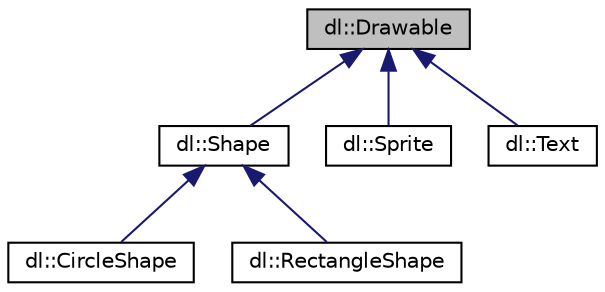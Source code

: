 digraph "dl::Drawable"
{
 // LATEX_PDF_SIZE
  edge [fontname="Helvetica",fontsize="10",labelfontname="Helvetica",labelfontsize="10"];
  node [fontname="Helvetica",fontsize="10",shape=record];
  Node1 [label="dl::Drawable",height=0.2,width=0.4,color="black", fillcolor="grey75", style="filled", fontcolor="black",tooltip=" "];
  Node1 -> Node2 [dir="back",color="midnightblue",fontsize="10",style="solid",fontname="Helvetica"];
  Node2 [label="dl::Shape",height=0.2,width=0.4,color="black", fillcolor="white", style="filled",URL="$classdl_1_1Shape.html",tooltip=" "];
  Node2 -> Node3 [dir="back",color="midnightblue",fontsize="10",style="solid",fontname="Helvetica"];
  Node3 [label="dl::CircleShape",height=0.2,width=0.4,color="black", fillcolor="white", style="filled",URL="$classdl_1_1CircleShape.html",tooltip="A circle shape."];
  Node2 -> Node4 [dir="back",color="midnightblue",fontsize="10",style="solid",fontname="Helvetica"];
  Node4 [label="dl::RectangleShape",height=0.2,width=0.4,color="black", fillcolor="white", style="filled",URL="$classdl_1_1RectangleShape.html",tooltip="A rectangle shape."];
  Node1 -> Node5 [dir="back",color="midnightblue",fontsize="10",style="solid",fontname="Helvetica"];
  Node5 [label="dl::Sprite",height=0.2,width=0.4,color="black", fillcolor="white", style="filled",URL="$classdl_1_1Sprite.html",tooltip=" "];
  Node1 -> Node6 [dir="back",color="midnightblue",fontsize="10",style="solid",fontname="Helvetica"];
  Node6 [label="dl::Text",height=0.2,width=0.4,color="black", fillcolor="white", style="filled",URL="$classdl_1_1Text.html",tooltip=" "];
}
